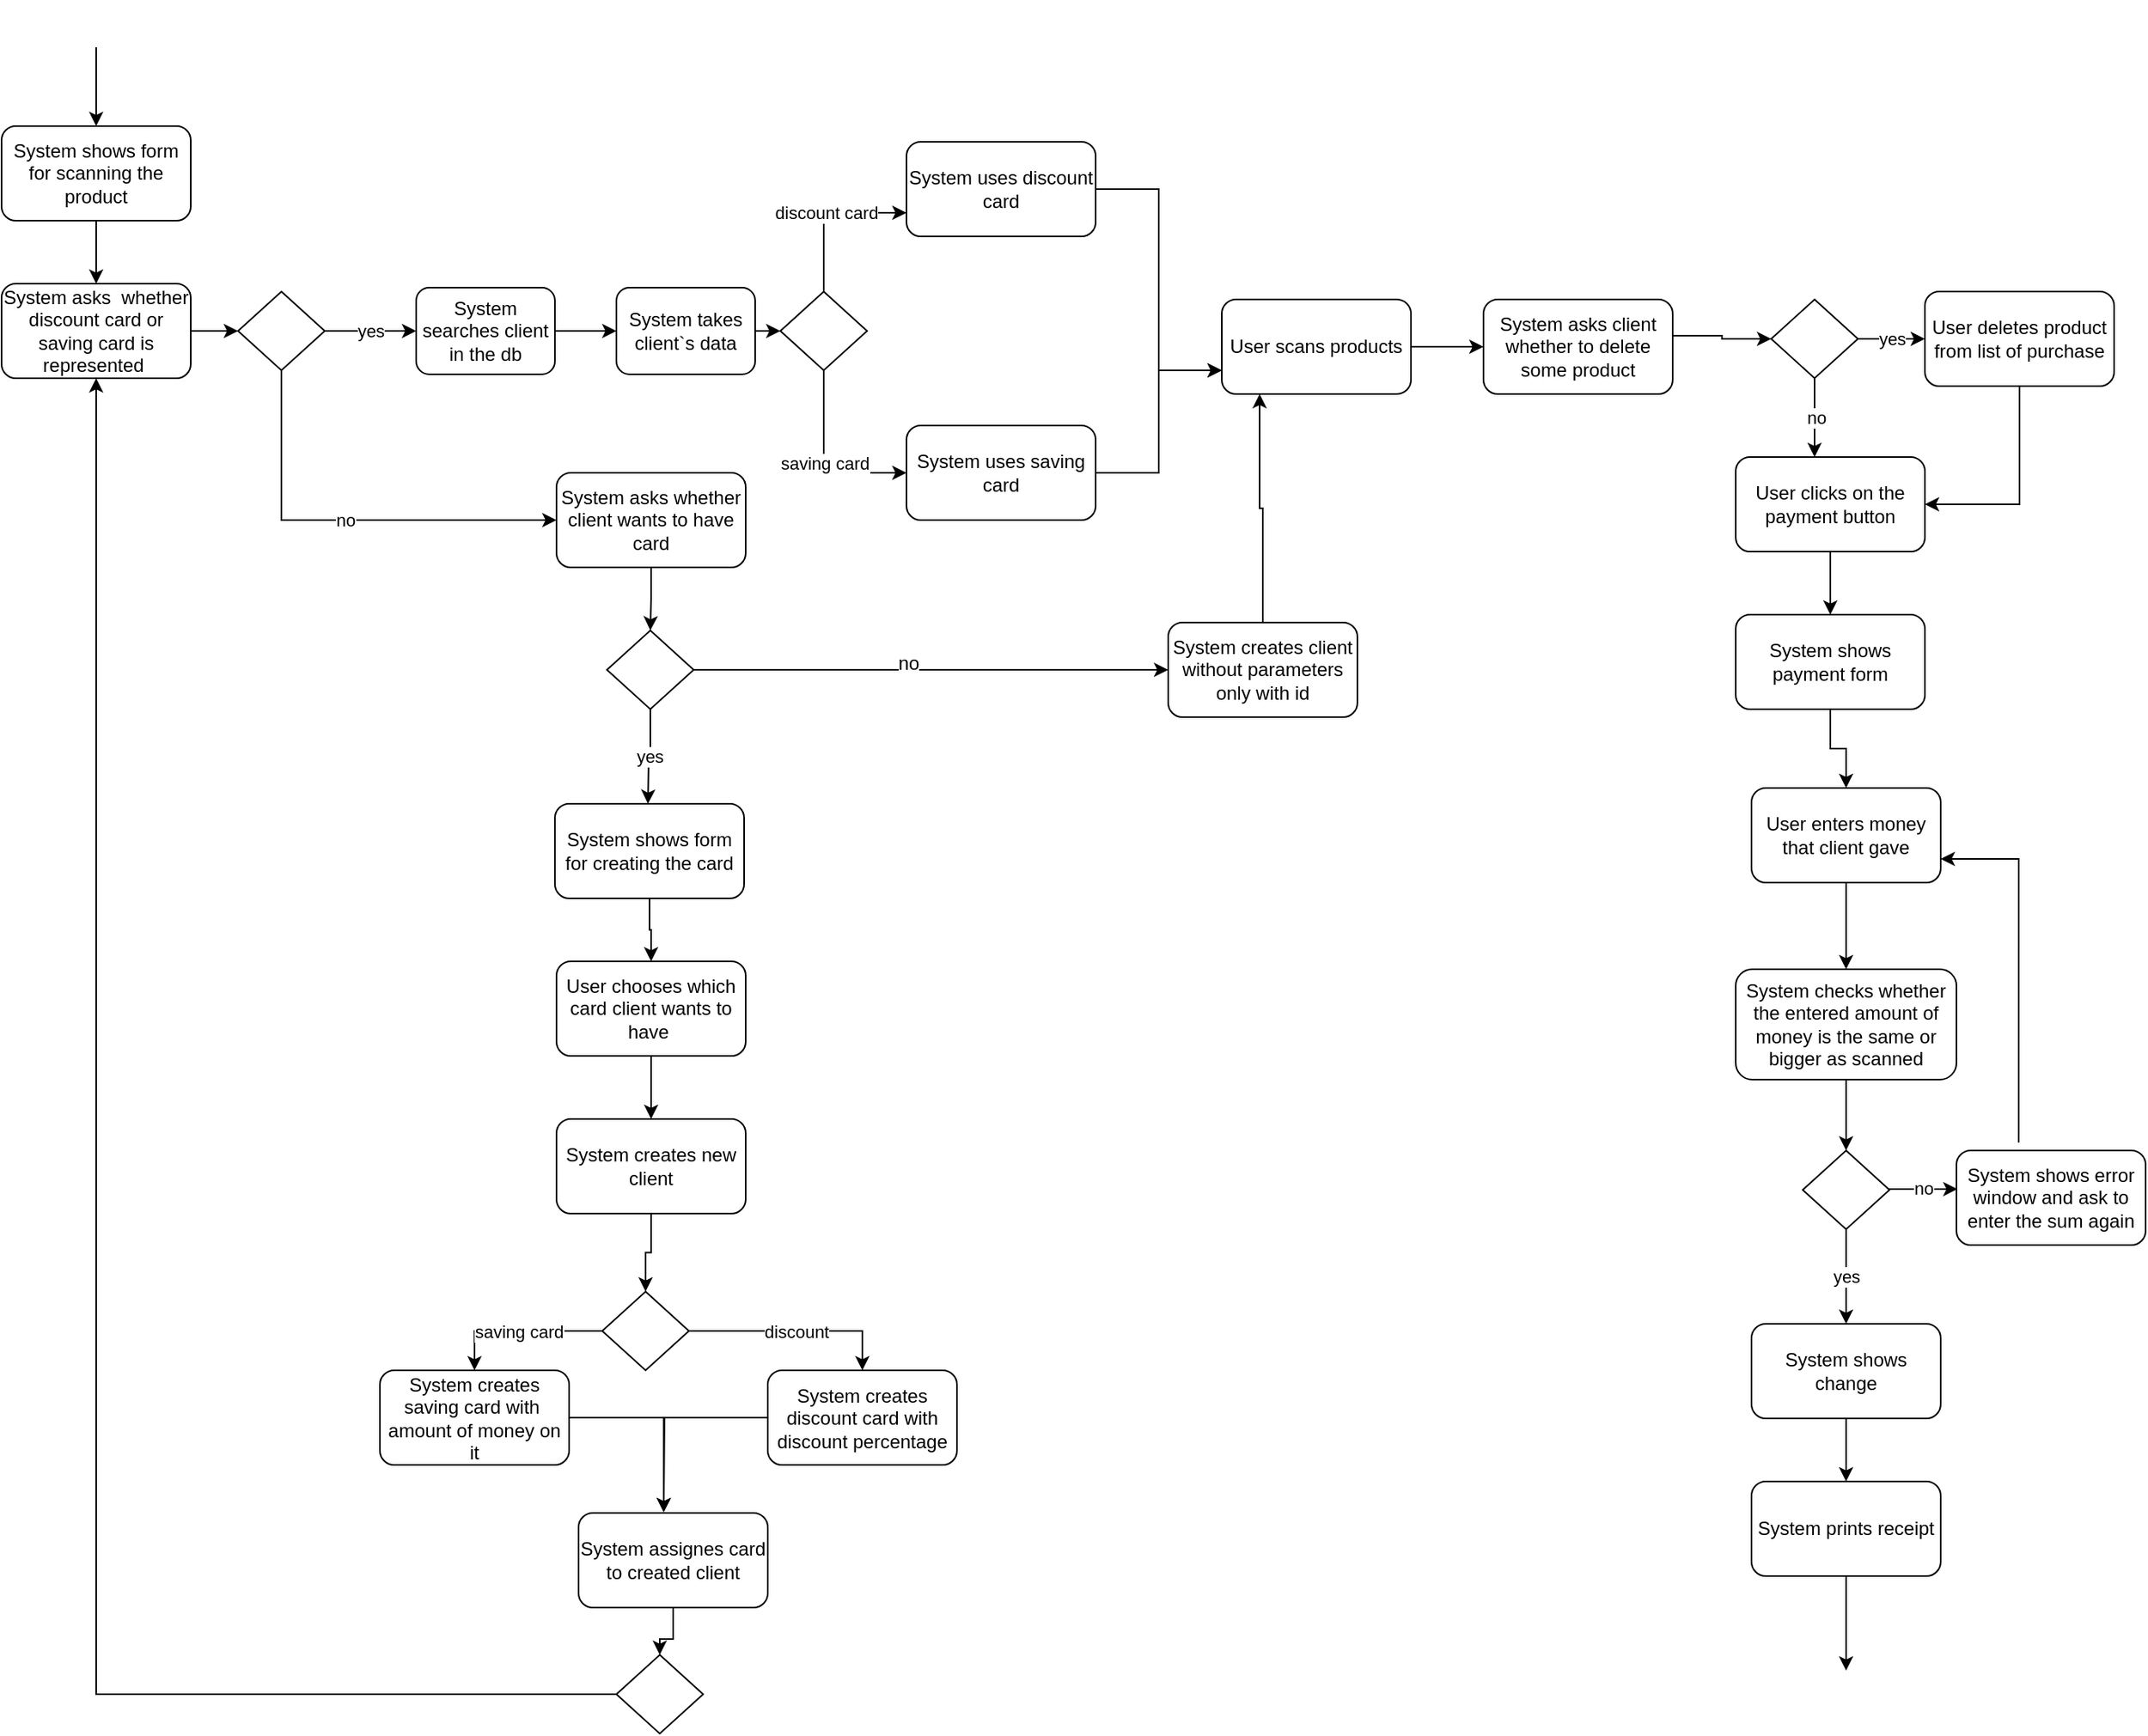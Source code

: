 <mxfile version="10.7.5" type="device"><diagram id="nEU_3sM1b6M0l6tV-pWO" name="Page-1"><mxGraphModel dx="1255" dy="602" grid="1" gridSize="10" guides="1" tooltips="1" connect="1" arrows="1" fold="1" page="1" pageScale="1" pageWidth="827" pageHeight="1169" math="0" shadow="0"><root><mxCell id="0"/><mxCell id="1" parent="0"/><mxCell id="oat0nYmewxO18T53Tczp-1" style="edgeStyle=orthogonalEdgeStyle;rounded=0;orthogonalLoop=1;jettySize=auto;html=1;entryX=0.5;entryY=0;entryDx=0;entryDy=0;" parent="1" source="wTnmgjdriLgeNagnBvYF-1" target="wTnmgjdriLgeNagnBvYF-21" edge="1"><mxGeometry relative="1" as="geometry"/></mxCell><mxCell id="wTnmgjdriLgeNagnBvYF-1" value="" style="shape=image;html=1;verticalAlign=top;verticalLabelPosition=bottom;labelBackgroundColor=#ffffff;imageAspect=0;aspect=fixed;image=https://cdn0.iconfinder.com/data/icons/gcons-2/9/point1-128.png" parent="1" vertex="1"><mxGeometry x="155" y="10" width="30" height="30" as="geometry"/></mxCell><mxCell id="wTnmgjdriLgeNagnBvYF-25" style="edgeStyle=orthogonalEdgeStyle;rounded=0;orthogonalLoop=1;jettySize=auto;html=1;entryX=0.5;entryY=0;entryDx=0;entryDy=0;" parent="1" source="wTnmgjdriLgeNagnBvYF-21" target="wTnmgjdriLgeNagnBvYF-24" edge="1"><mxGeometry relative="1" as="geometry"/></mxCell><mxCell id="wTnmgjdriLgeNagnBvYF-21" value="System shows form for scanning the product" style="rounded=1;whiteSpace=wrap;html=1;" parent="1" vertex="1"><mxGeometry x="110" y="90" width="120" height="60" as="geometry"/></mxCell><mxCell id="OlBzxCfFYmO-vGKJymDJ-2" value="" style="edgeStyle=orthogonalEdgeStyle;rounded=0;orthogonalLoop=1;jettySize=auto;html=1;" edge="1" parent="1" source="wTnmgjdriLgeNagnBvYF-24" target="wTnmgjdriLgeNagnBvYF-28"><mxGeometry relative="1" as="geometry"/></mxCell><mxCell id="wTnmgjdriLgeNagnBvYF-24" value="System asks&amp;nbsp; whether discount card or saving card is represented&amp;nbsp;" style="rounded=1;whiteSpace=wrap;html=1;" parent="1" vertex="1"><mxGeometry x="110" y="190" width="120" height="60" as="geometry"/></mxCell><mxCell id="wTnmgjdriLgeNagnBvYF-32" value="no" style="edgeStyle=orthogonalEdgeStyle;rounded=0;orthogonalLoop=1;jettySize=auto;html=1;entryX=0;entryY=0.5;entryDx=0;entryDy=0;exitX=0.5;exitY=1;exitDx=0;exitDy=0;" parent="1" source="wTnmgjdriLgeNagnBvYF-28" edge="1" target="wTnmgjdriLgeNagnBvYF-33"><mxGeometry relative="1" as="geometry"><mxPoint x="521.5" y="310" as="targetPoint"/></mxGeometry></mxCell><mxCell id="OlBzxCfFYmO-vGKJymDJ-8" value="yes" style="edgeStyle=orthogonalEdgeStyle;rounded=0;orthogonalLoop=1;jettySize=auto;html=1;" edge="1" parent="1" source="wTnmgjdriLgeNagnBvYF-28" target="OlBzxCfFYmO-vGKJymDJ-4"><mxGeometry relative="1" as="geometry"/></mxCell><mxCell id="wTnmgjdriLgeNagnBvYF-28" value="" style="rhombus;whiteSpace=wrap;html=1;" parent="1" vertex="1"><mxGeometry x="260" y="195" width="55" height="50" as="geometry"/></mxCell><mxCell id="wTnmgjdriLgeNagnBvYF-40" style="edgeStyle=orthogonalEdgeStyle;rounded=0;orthogonalLoop=1;jettySize=auto;html=1;entryX=0;entryY=0.75;entryDx=0;entryDy=0;" parent="1" source="wTnmgjdriLgeNagnBvYF-30" target="wTnmgjdriLgeNagnBvYF-38" edge="1"><mxGeometry relative="1" as="geometry"/></mxCell><mxCell id="wTnmgjdriLgeNagnBvYF-30" value="System uses discount card" style="rounded=1;whiteSpace=wrap;html=1;" parent="1" vertex="1"><mxGeometry x="684" y="100" width="120" height="60" as="geometry"/></mxCell><mxCell id="oat0nYmewxO18T53Tczp-28" style="edgeStyle=orthogonalEdgeStyle;rounded=0;orthogonalLoop=1;jettySize=auto;html=1;entryX=0.5;entryY=0;entryDx=0;entryDy=0;" parent="1" source="wTnmgjdriLgeNagnBvYF-33" target="oat0nYmewxO18T53Tczp-23" edge="1"><mxGeometry relative="1" as="geometry"/></mxCell><mxCell id="wTnmgjdriLgeNagnBvYF-33" value="System asks whether client wants to have card" style="rounded=1;whiteSpace=wrap;html=1;" parent="1" vertex="1"><mxGeometry x="462" y="310" width="120" height="60" as="geometry"/></mxCell><mxCell id="wTnmgjdriLgeNagnBvYF-35" value="discount card" style="edgeStyle=orthogonalEdgeStyle;rounded=0;orthogonalLoop=1;jettySize=auto;html=1;entryX=0;entryY=0.75;entryDx=0;entryDy=0;" parent="1" source="wTnmgjdriLgeNagnBvYF-34" target="wTnmgjdriLgeNagnBvYF-30" edge="1"><mxGeometry relative="1" as="geometry"><Array as="points"><mxPoint x="632" y="145"/></Array></mxGeometry></mxCell><mxCell id="wTnmgjdriLgeNagnBvYF-37" value="saving card" style="edgeStyle=orthogonalEdgeStyle;rounded=0;orthogonalLoop=1;jettySize=auto;html=1;entryX=0;entryY=0.5;entryDx=0;entryDy=0;" parent="1" source="wTnmgjdriLgeNagnBvYF-34" target="wTnmgjdriLgeNagnBvYF-36" edge="1"><mxGeometry relative="1" as="geometry"><Array as="points"><mxPoint x="632" y="310"/></Array></mxGeometry></mxCell><mxCell id="wTnmgjdriLgeNagnBvYF-34" value="" style="rhombus;whiteSpace=wrap;html=1;" parent="1" vertex="1"><mxGeometry x="604" y="195" width="55" height="50" as="geometry"/></mxCell><mxCell id="wTnmgjdriLgeNagnBvYF-39" style="edgeStyle=orthogonalEdgeStyle;rounded=0;orthogonalLoop=1;jettySize=auto;html=1;entryX=0;entryY=0.75;entryDx=0;entryDy=0;" parent="1" source="wTnmgjdriLgeNagnBvYF-36" target="wTnmgjdriLgeNagnBvYF-38" edge="1"><mxGeometry relative="1" as="geometry"/></mxCell><mxCell id="wTnmgjdriLgeNagnBvYF-36" value="System uses saving card" style="rounded=1;whiteSpace=wrap;html=1;" parent="1" vertex="1"><mxGeometry x="684" y="280" width="120" height="60" as="geometry"/></mxCell><mxCell id="oat0nYmewxO18T53Tczp-2" style="edgeStyle=orthogonalEdgeStyle;rounded=0;orthogonalLoop=1;jettySize=auto;html=1;entryX=0;entryY=0.5;entryDx=0;entryDy=0;" parent="1" source="wTnmgjdriLgeNagnBvYF-38" target="oat0nYmewxO18T53Tczp-3" edge="1"><mxGeometry relative="1" as="geometry"><mxPoint x="1030" y="230" as="targetPoint"/></mxGeometry></mxCell><mxCell id="wTnmgjdriLgeNagnBvYF-38" value="User scans products" style="rounded=1;whiteSpace=wrap;html=1;" parent="1" vertex="1"><mxGeometry x="884" y="200" width="120" height="60" as="geometry"/></mxCell><mxCell id="oat0nYmewxO18T53Tczp-43" style="edgeStyle=orthogonalEdgeStyle;rounded=0;orthogonalLoop=1;jettySize=auto;html=1;entryX=0.5;entryY=0;entryDx=0;entryDy=0;" parent="1" source="wTnmgjdriLgeNagnBvYF-42" target="oat0nYmewxO18T53Tczp-42" edge="1"><mxGeometry relative="1" as="geometry"/></mxCell><mxCell id="wTnmgjdriLgeNagnBvYF-42" value="System checks whether the entered amount of money is the same or bigger as scanned" style="rounded=1;whiteSpace=wrap;html=1;" parent="1" vertex="1"><mxGeometry x="1210" y="625" width="140" height="70" as="geometry"/></mxCell><mxCell id="oat0nYmewxO18T53Tczp-6" style="edgeStyle=orthogonalEdgeStyle;rounded=0;orthogonalLoop=1;jettySize=auto;html=1;entryX=0;entryY=0.5;entryDx=0;entryDy=0;exitX=0.992;exitY=0.383;exitDx=0;exitDy=0;exitPerimeter=0;" parent="1" source="oat0nYmewxO18T53Tczp-3" target="oat0nYmewxO18T53Tczp-5" edge="1"><mxGeometry relative="1" as="geometry"/></mxCell><mxCell id="oat0nYmewxO18T53Tczp-3" value="System asks client whether to delete some product" style="rounded=1;whiteSpace=wrap;html=1;" parent="1" vertex="1"><mxGeometry x="1050" y="200" width="120" height="60" as="geometry"/></mxCell><mxCell id="oat0nYmewxO18T53Tczp-11" value="yes" style="edgeStyle=orthogonalEdgeStyle;rounded=0;orthogonalLoop=1;jettySize=auto;html=1;" parent="1" source="oat0nYmewxO18T53Tczp-5" target="oat0nYmewxO18T53Tczp-7" edge="1"><mxGeometry relative="1" as="geometry"/></mxCell><mxCell id="oat0nYmewxO18T53Tczp-12" value="no" style="edgeStyle=orthogonalEdgeStyle;rounded=0;orthogonalLoop=1;jettySize=auto;html=1;" parent="1" source="oat0nYmewxO18T53Tczp-5" edge="1"><mxGeometry relative="1" as="geometry"><mxPoint x="1260" y="300" as="targetPoint"/></mxGeometry></mxCell><mxCell id="oat0nYmewxO18T53Tczp-5" value="" style="rhombus;whiteSpace=wrap;html=1;" parent="1" vertex="1"><mxGeometry x="1232.5" y="200" width="55" height="50" as="geometry"/></mxCell><mxCell id="oat0nYmewxO18T53Tczp-40" style="edgeStyle=orthogonalEdgeStyle;rounded=0;orthogonalLoop=1;jettySize=auto;html=1;entryX=1;entryY=0.5;entryDx=0;entryDy=0;" parent="1" source="oat0nYmewxO18T53Tczp-7" target="oat0nYmewxO18T53Tczp-14" edge="1"><mxGeometry relative="1" as="geometry"/></mxCell><mxCell id="oat0nYmewxO18T53Tczp-7" value="User deletes product from list of purchase" style="rounded=1;whiteSpace=wrap;html=1;" parent="1" vertex="1"><mxGeometry x="1330" y="195" width="120" height="60" as="geometry"/></mxCell><mxCell id="_BIUtlP3qPh8CPpeh_2t-8" value="" style="edgeStyle=orthogonalEdgeStyle;rounded=0;orthogonalLoop=1;jettySize=auto;html=1;" parent="1" source="oat0nYmewxO18T53Tczp-14" target="_BIUtlP3qPh8CPpeh_2t-7" edge="1"><mxGeometry relative="1" as="geometry"/></mxCell><mxCell id="oat0nYmewxO18T53Tczp-14" value="User clicks on the payment button" style="rounded=1;whiteSpace=wrap;html=1;" parent="1" vertex="1"><mxGeometry x="1210" y="300" width="120" height="60" as="geometry"/></mxCell><mxCell id="oat0nYmewxO18T53Tczp-26" value="yes" style="edgeStyle=orthogonalEdgeStyle;rounded=0;orthogonalLoop=1;jettySize=auto;html=1;" parent="1" source="oat0nYmewxO18T53Tczp-23" edge="1"><mxGeometry relative="1" as="geometry"><mxPoint x="520" y="520" as="targetPoint"/></mxGeometry></mxCell><mxCell id="9gWVEuM9THKMDTtxQp4Z-9" style="edgeStyle=orthogonalEdgeStyle;rounded=0;orthogonalLoop=1;jettySize=auto;html=1;" parent="1" source="oat0nYmewxO18T53Tczp-23" target="oat0nYmewxO18T53Tczp-30" edge="1"><mxGeometry relative="1" as="geometry"/></mxCell><mxCell id="_BIUtlP3qPh8CPpeh_2t-1" value="no" style="text;html=1;resizable=0;points=[];align=center;verticalAlign=middle;labelBackgroundColor=#ffffff;" parent="9gWVEuM9THKMDTtxQp4Z-9" vertex="1" connectable="0"><mxGeometry x="-0.001" y="16" relative="1" as="geometry"><mxPoint x="-15" y="12" as="offset"/></mxGeometry></mxCell><mxCell id="oat0nYmewxO18T53Tczp-23" value="" style="rhombus;whiteSpace=wrap;html=1;" parent="1" vertex="1"><mxGeometry x="494" y="410" width="55" height="50" as="geometry"/></mxCell><mxCell id="9gWVEuM9THKMDTtxQp4Z-7" style="edgeStyle=orthogonalEdgeStyle;rounded=0;orthogonalLoop=1;jettySize=auto;html=1;" parent="1" source="oat0nYmewxO18T53Tczp-24" edge="1"><mxGeometry relative="1" as="geometry"><Array as="points"><mxPoint x="530" y="909.5"/></Array><mxPoint x="530" y="969.5" as="targetPoint"/></mxGeometry></mxCell><mxCell id="oat0nYmewxO18T53Tczp-24" value="System creates saving card with&amp;nbsp; amount of money on it" style="rounded=1;whiteSpace=wrap;html=1;" parent="1" vertex="1"><mxGeometry x="350" y="879.5" width="120" height="60" as="geometry"/></mxCell><mxCell id="9gWVEuM9THKMDTtxQp4Z-6" style="edgeStyle=orthogonalEdgeStyle;rounded=0;orthogonalLoop=1;jettySize=auto;html=1;" parent="1" source="oat0nYmewxO18T53Tczp-25" edge="1"><mxGeometry relative="1" as="geometry"><mxPoint x="530" y="969.5" as="targetPoint"/></mxGeometry></mxCell><mxCell id="oat0nYmewxO18T53Tczp-25" value="System creates discount card with discount percentage" style="rounded=1;whiteSpace=wrap;html=1;" parent="1" vertex="1"><mxGeometry x="596" y="879.5" width="120" height="60" as="geometry"/></mxCell><mxCell id="9gWVEuM9THKMDTtxQp4Z-10" style="edgeStyle=orthogonalEdgeStyle;rounded=0;orthogonalLoop=1;jettySize=auto;html=1;entryX=0.2;entryY=1;entryDx=0;entryDy=0;entryPerimeter=0;" parent="1" source="oat0nYmewxO18T53Tczp-30" target="wTnmgjdriLgeNagnBvYF-38" edge="1"><mxGeometry relative="1" as="geometry"/></mxCell><mxCell id="oat0nYmewxO18T53Tczp-30" value="System creates client without parameters only with id" style="rounded=1;whiteSpace=wrap;html=1;" parent="1" vertex="1"><mxGeometry x="850" y="405" width="120" height="60" as="geometry"/></mxCell><mxCell id="9gWVEuM9THKMDTtxQp4Z-3" value="discount" style="edgeStyle=orthogonalEdgeStyle;rounded=0;orthogonalLoop=1;jettySize=auto;html=1;entryX=0.5;entryY=0;entryDx=0;entryDy=0;" parent="1" source="oat0nYmewxO18T53Tczp-31" target="oat0nYmewxO18T53Tczp-25" edge="1"><mxGeometry relative="1" as="geometry"/></mxCell><mxCell id="9gWVEuM9THKMDTtxQp4Z-5" value="saving card" style="edgeStyle=orthogonalEdgeStyle;rounded=0;orthogonalLoop=1;jettySize=auto;html=1;entryX=0.5;entryY=0;entryDx=0;entryDy=0;" parent="1" source="oat0nYmewxO18T53Tczp-31" target="oat0nYmewxO18T53Tczp-24" edge="1"><mxGeometry relative="1" as="geometry"/></mxCell><mxCell id="oat0nYmewxO18T53Tczp-31" value="" style="rhombus;whiteSpace=wrap;html=1;" parent="1" vertex="1"><mxGeometry x="491" y="829.5" width="55" height="50" as="geometry"/></mxCell><mxCell id="OlBzxCfFYmO-vGKJymDJ-3" style="edgeStyle=orthogonalEdgeStyle;rounded=0;orthogonalLoop=1;jettySize=auto;html=1;exitX=0;exitY=0.5;exitDx=0;exitDy=0;" edge="1" parent="1" source="OlBzxCfFYmO-vGKJymDJ-20" target="wTnmgjdriLgeNagnBvYF-24"><mxGeometry relative="1" as="geometry"><mxPoint x="500" y="1020" as="sourcePoint"/></mxGeometry></mxCell><mxCell id="OlBzxCfFYmO-vGKJymDJ-19" value="" style="edgeStyle=orthogonalEdgeStyle;rounded=0;orthogonalLoop=1;jettySize=auto;html=1;" edge="1" parent="1" source="oat0nYmewxO18T53Tczp-35" target="oat0nYmewxO18T53Tczp-31"><mxGeometry relative="1" as="geometry"/></mxCell><mxCell id="oat0nYmewxO18T53Tczp-35" value="System creates new client" style="rounded=1;whiteSpace=wrap;html=1;" parent="1" vertex="1"><mxGeometry x="462" y="720" width="120" height="60" as="geometry"/></mxCell><mxCell id="oat0nYmewxO18T53Tczp-45" value="no" style="edgeStyle=orthogonalEdgeStyle;rounded=0;orthogonalLoop=1;jettySize=auto;html=1;entryX=0;entryY=0.5;entryDx=0;entryDy=0;" parent="1" source="oat0nYmewxO18T53Tczp-42" edge="1"><mxGeometry relative="1" as="geometry"><mxPoint x="1350.647" y="764.471" as="targetPoint"/></mxGeometry></mxCell><mxCell id="_BIUtlP3qPh8CPpeh_2t-10" value="yes" style="edgeStyle=orthogonalEdgeStyle;rounded=0;orthogonalLoop=1;jettySize=auto;html=1;" parent="1" source="oat0nYmewxO18T53Tczp-42" target="9gWVEuM9THKMDTtxQp4Z-13" edge="1"><mxGeometry relative="1" as="geometry"/></mxCell><mxCell id="oat0nYmewxO18T53Tczp-42" value="" style="rhombus;whiteSpace=wrap;html=1;" parent="1" vertex="1"><mxGeometry x="1252.5" y="740" width="55" height="50" as="geometry"/></mxCell><mxCell id="oat0nYmewxO18T53Tczp-46" style="edgeStyle=orthogonalEdgeStyle;rounded=0;orthogonalLoop=1;jettySize=auto;html=1;entryX=1;entryY=0.75;entryDx=0;entryDy=0;" parent="1" target="9gWVEuM9THKMDTtxQp4Z-11" edge="1"><mxGeometry relative="1" as="geometry"><Array as="points"><mxPoint x="1390" y="555"/></Array><mxPoint x="1389.471" y="735" as="sourcePoint"/></mxGeometry></mxCell><mxCell id="oat0nYmewxO18T53Tczp-44" value="System shows error window and ask to enter the sum again" style="rounded=1;whiteSpace=wrap;html=1;" parent="1" vertex="1"><mxGeometry x="1350" y="740" width="120" height="60" as="geometry"/></mxCell><mxCell id="_BIUtlP3qPh8CPpeh_2t-12" value="" style="edgeStyle=orthogonalEdgeStyle;rounded=0;orthogonalLoop=1;jettySize=auto;html=1;" parent="1" source="oat0nYmewxO18T53Tczp-49" target="oat0nYmewxO18T53Tczp-51" edge="1"><mxGeometry relative="1" as="geometry"/></mxCell><mxCell id="oat0nYmewxO18T53Tczp-49" value="System prints receipt" style="rounded=1;whiteSpace=wrap;html=1;" parent="1" vertex="1"><mxGeometry x="1220" y="950" width="120" height="60" as="geometry"/></mxCell><mxCell id="oat0nYmewxO18T53Tczp-51" value="" style="shape=image;html=1;verticalAlign=top;verticalLabelPosition=bottom;labelBackgroundColor=#ffffff;imageAspect=0;aspect=fixed;image=https://cdn4.iconfinder.com/data/icons/essential-app-2/16/botton-on-launch-point-128.png" parent="1" vertex="1"><mxGeometry x="1260" y="1070" width="40" height="40" as="geometry"/></mxCell><mxCell id="_BIUtlP3qPh8CPpeh_2t-6" value="" style="edgeStyle=orthogonalEdgeStyle;rounded=0;orthogonalLoop=1;jettySize=auto;html=1;" parent="1" source="9gWVEuM9THKMDTtxQp4Z-11" target="wTnmgjdriLgeNagnBvYF-42" edge="1"><mxGeometry relative="1" as="geometry"/></mxCell><mxCell id="9gWVEuM9THKMDTtxQp4Z-11" value="User enters money that client gave" style="rounded=1;whiteSpace=wrap;html=1;" parent="1" vertex="1"><mxGeometry x="1220" y="510" width="120" height="60" as="geometry"/></mxCell><mxCell id="9gWVEuM9THKMDTtxQp4Z-14" style="edgeStyle=orthogonalEdgeStyle;rounded=0;orthogonalLoop=1;jettySize=auto;html=1;" parent="1" source="9gWVEuM9THKMDTtxQp4Z-13" target="oat0nYmewxO18T53Tczp-49" edge="1"><mxGeometry relative="1" as="geometry"/></mxCell><mxCell id="9gWVEuM9THKMDTtxQp4Z-13" value="System shows change" style="rounded=1;whiteSpace=wrap;html=1;" parent="1" vertex="1"><mxGeometry x="1220" y="850" width="120" height="60" as="geometry"/></mxCell><mxCell id="_BIUtlP3qPh8CPpeh_2t-4" value="" style="edgeStyle=orthogonalEdgeStyle;rounded=0;orthogonalLoop=1;jettySize=auto;html=1;" parent="1" source="_BIUtlP3qPh8CPpeh_2t-2" target="_BIUtlP3qPh8CPpeh_2t-3" edge="1"><mxGeometry relative="1" as="geometry"/></mxCell><mxCell id="_BIUtlP3qPh8CPpeh_2t-2" value="System shows form for creating the card" style="rounded=1;whiteSpace=wrap;html=1;" parent="1" vertex="1"><mxGeometry x="461" y="520" width="120" height="60" as="geometry"/></mxCell><mxCell id="OlBzxCfFYmO-vGKJymDJ-18" value="" style="edgeStyle=orthogonalEdgeStyle;rounded=0;orthogonalLoop=1;jettySize=auto;html=1;" edge="1" parent="1" source="_BIUtlP3qPh8CPpeh_2t-3" target="oat0nYmewxO18T53Tczp-35"><mxGeometry relative="1" as="geometry"/></mxCell><mxCell id="_BIUtlP3qPh8CPpeh_2t-3" value="User chooses which card client wants to have&amp;nbsp;" style="rounded=1;whiteSpace=wrap;html=1;" parent="1" vertex="1"><mxGeometry x="462" y="620" width="120" height="60" as="geometry"/></mxCell><mxCell id="_BIUtlP3qPh8CPpeh_2t-9" value="" style="edgeStyle=orthogonalEdgeStyle;rounded=0;orthogonalLoop=1;jettySize=auto;html=1;" parent="1" source="_BIUtlP3qPh8CPpeh_2t-7" target="9gWVEuM9THKMDTtxQp4Z-11" edge="1"><mxGeometry relative="1" as="geometry"/></mxCell><mxCell id="_BIUtlP3qPh8CPpeh_2t-7" value="System shows payment form" style="rounded=1;whiteSpace=wrap;html=1;" parent="1" vertex="1"><mxGeometry x="1210" y="400" width="120" height="60" as="geometry"/></mxCell><mxCell id="OlBzxCfFYmO-vGKJymDJ-9" value="" style="edgeStyle=orthogonalEdgeStyle;rounded=0;orthogonalLoop=1;jettySize=auto;html=1;" edge="1" parent="1" source="OlBzxCfFYmO-vGKJymDJ-4" target="OlBzxCfFYmO-vGKJymDJ-6"><mxGeometry relative="1" as="geometry"/></mxCell><mxCell id="OlBzxCfFYmO-vGKJymDJ-4" value="System searches client in the db" style="rounded=1;whiteSpace=wrap;html=1;" vertex="1" parent="1"><mxGeometry x="373" y="192.5" width="88" height="55" as="geometry"/></mxCell><mxCell id="OlBzxCfFYmO-vGKJymDJ-17" style="edgeStyle=orthogonalEdgeStyle;rounded=0;orthogonalLoop=1;jettySize=auto;html=1;exitX=1;exitY=0.5;exitDx=0;exitDy=0;entryX=0;entryY=0.5;entryDx=0;entryDy=0;" edge="1" parent="1" source="OlBzxCfFYmO-vGKJymDJ-6" target="wTnmgjdriLgeNagnBvYF-34"><mxGeometry relative="1" as="geometry"/></mxCell><mxCell id="OlBzxCfFYmO-vGKJymDJ-6" value="System takes client`s data" style="rounded=1;whiteSpace=wrap;html=1;" vertex="1" parent="1"><mxGeometry x="500" y="192.5" width="88" height="55" as="geometry"/></mxCell><mxCell id="OlBzxCfFYmO-vGKJymDJ-20" value="" style="rhombus;whiteSpace=wrap;html=1;" vertex="1" parent="1"><mxGeometry x="500" y="1060" width="55" height="50" as="geometry"/></mxCell><mxCell id="OlBzxCfFYmO-vGKJymDJ-22" value="" style="edgeStyle=orthogonalEdgeStyle;rounded=0;orthogonalLoop=1;jettySize=auto;html=1;" edge="1" parent="1" source="OlBzxCfFYmO-vGKJymDJ-21" target="OlBzxCfFYmO-vGKJymDJ-20"><mxGeometry relative="1" as="geometry"/></mxCell><mxCell id="OlBzxCfFYmO-vGKJymDJ-21" value="System assignes card to created client" style="rounded=1;whiteSpace=wrap;html=1;" vertex="1" parent="1"><mxGeometry x="476" y="970" width="120" height="60" as="geometry"/></mxCell></root></mxGraphModel></diagram></mxfile>
